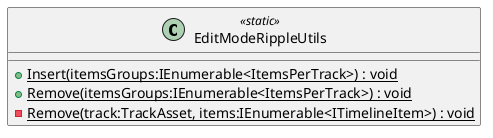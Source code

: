 @startuml
class EditModeRippleUtils <<static>> {
    + {static} Insert(itemsGroups:IEnumerable<ItemsPerTrack>) : void
    + {static} Remove(itemsGroups:IEnumerable<ItemsPerTrack>) : void
    {static} - Remove(track:TrackAsset, items:IEnumerable<ITimelineItem>) : void
}
@enduml
